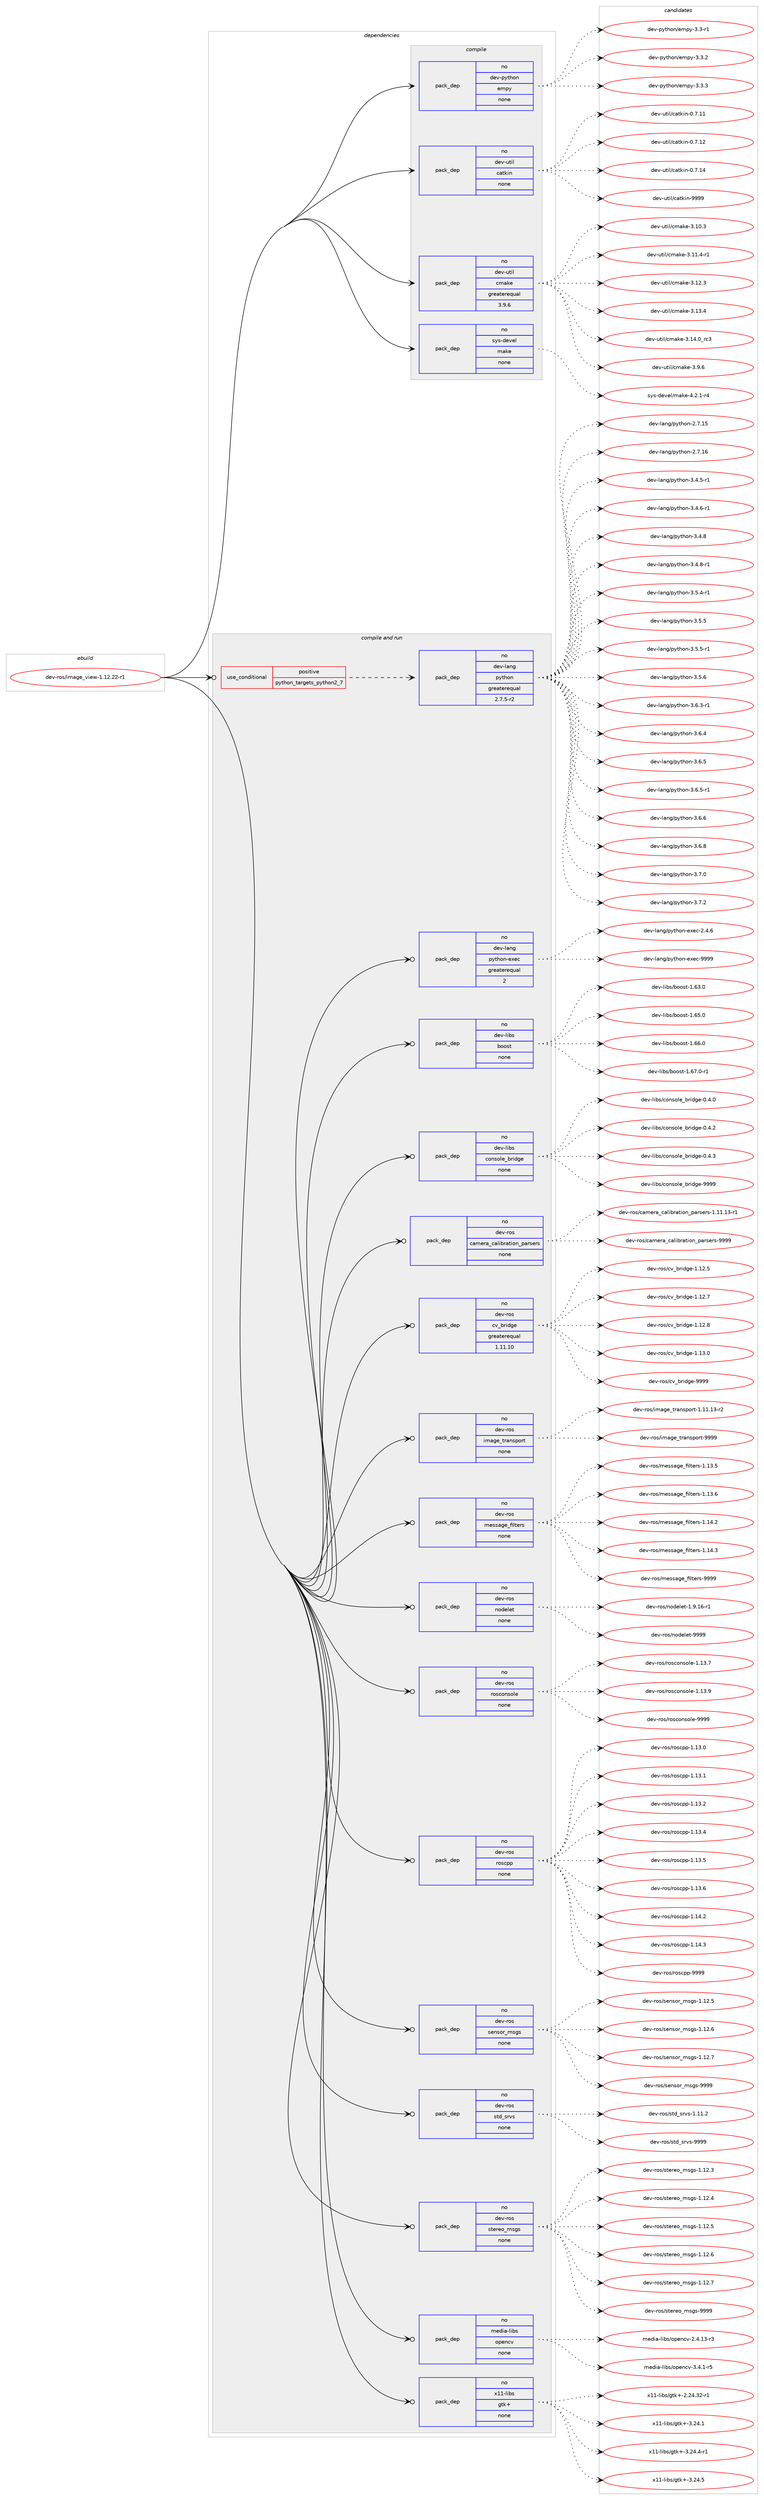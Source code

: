 digraph prolog {

# *************
# Graph options
# *************

newrank=true;
concentrate=true;
compound=true;
graph [rankdir=LR,fontname=Helvetica,fontsize=10,ranksep=1.5];#, ranksep=2.5, nodesep=0.2];
edge  [arrowhead=vee];
node  [fontname=Helvetica,fontsize=10];

# **********
# The ebuild
# **********

subgraph cluster_leftcol {
color=gray;
rank=same;
label=<<i>ebuild</i>>;
id [label="dev-ros/image_view-1.12.22-r1", color=red, width=4, href="../dev-ros/image_view-1.12.22-r1.svg"];
}

# ****************
# The dependencies
# ****************

subgraph cluster_midcol {
color=gray;
label=<<i>dependencies</i>>;
subgraph cluster_compile {
fillcolor="#eeeeee";
style=filled;
label=<<i>compile</i>>;
subgraph pack1045644 {
dependency1457762 [label=<<TABLE BORDER="0" CELLBORDER="1" CELLSPACING="0" CELLPADDING="4" WIDTH="220"><TR><TD ROWSPAN="6" CELLPADDING="30">pack_dep</TD></TR><TR><TD WIDTH="110">no</TD></TR><TR><TD>dev-python</TD></TR><TR><TD>empy</TD></TR><TR><TD>none</TD></TR><TR><TD></TD></TR></TABLE>>, shape=none, color=blue];
}
id:e -> dependency1457762:w [weight=20,style="solid",arrowhead="vee"];
subgraph pack1045645 {
dependency1457763 [label=<<TABLE BORDER="0" CELLBORDER="1" CELLSPACING="0" CELLPADDING="4" WIDTH="220"><TR><TD ROWSPAN="6" CELLPADDING="30">pack_dep</TD></TR><TR><TD WIDTH="110">no</TD></TR><TR><TD>dev-util</TD></TR><TR><TD>catkin</TD></TR><TR><TD>none</TD></TR><TR><TD></TD></TR></TABLE>>, shape=none, color=blue];
}
id:e -> dependency1457763:w [weight=20,style="solid",arrowhead="vee"];
subgraph pack1045646 {
dependency1457764 [label=<<TABLE BORDER="0" CELLBORDER="1" CELLSPACING="0" CELLPADDING="4" WIDTH="220"><TR><TD ROWSPAN="6" CELLPADDING="30">pack_dep</TD></TR><TR><TD WIDTH="110">no</TD></TR><TR><TD>dev-util</TD></TR><TR><TD>cmake</TD></TR><TR><TD>greaterequal</TD></TR><TR><TD>3.9.6</TD></TR></TABLE>>, shape=none, color=blue];
}
id:e -> dependency1457764:w [weight=20,style="solid",arrowhead="vee"];
subgraph pack1045647 {
dependency1457765 [label=<<TABLE BORDER="0" CELLBORDER="1" CELLSPACING="0" CELLPADDING="4" WIDTH="220"><TR><TD ROWSPAN="6" CELLPADDING="30">pack_dep</TD></TR><TR><TD WIDTH="110">no</TD></TR><TR><TD>sys-devel</TD></TR><TR><TD>make</TD></TR><TR><TD>none</TD></TR><TR><TD></TD></TR></TABLE>>, shape=none, color=blue];
}
id:e -> dependency1457765:w [weight=20,style="solid",arrowhead="vee"];
}
subgraph cluster_compileandrun {
fillcolor="#eeeeee";
style=filled;
label=<<i>compile and run</i>>;
subgraph cond388728 {
dependency1457766 [label=<<TABLE BORDER="0" CELLBORDER="1" CELLSPACING="0" CELLPADDING="4"><TR><TD ROWSPAN="3" CELLPADDING="10">use_conditional</TD></TR><TR><TD>positive</TD></TR><TR><TD>python_targets_python2_7</TD></TR></TABLE>>, shape=none, color=red];
subgraph pack1045648 {
dependency1457767 [label=<<TABLE BORDER="0" CELLBORDER="1" CELLSPACING="0" CELLPADDING="4" WIDTH="220"><TR><TD ROWSPAN="6" CELLPADDING="30">pack_dep</TD></TR><TR><TD WIDTH="110">no</TD></TR><TR><TD>dev-lang</TD></TR><TR><TD>python</TD></TR><TR><TD>greaterequal</TD></TR><TR><TD>2.7.5-r2</TD></TR></TABLE>>, shape=none, color=blue];
}
dependency1457766:e -> dependency1457767:w [weight=20,style="dashed",arrowhead="vee"];
}
id:e -> dependency1457766:w [weight=20,style="solid",arrowhead="odotvee"];
subgraph pack1045649 {
dependency1457768 [label=<<TABLE BORDER="0" CELLBORDER="1" CELLSPACING="0" CELLPADDING="4" WIDTH="220"><TR><TD ROWSPAN="6" CELLPADDING="30">pack_dep</TD></TR><TR><TD WIDTH="110">no</TD></TR><TR><TD>dev-lang</TD></TR><TR><TD>python-exec</TD></TR><TR><TD>greaterequal</TD></TR><TR><TD>2</TD></TR></TABLE>>, shape=none, color=blue];
}
id:e -> dependency1457768:w [weight=20,style="solid",arrowhead="odotvee"];
subgraph pack1045650 {
dependency1457769 [label=<<TABLE BORDER="0" CELLBORDER="1" CELLSPACING="0" CELLPADDING="4" WIDTH="220"><TR><TD ROWSPAN="6" CELLPADDING="30">pack_dep</TD></TR><TR><TD WIDTH="110">no</TD></TR><TR><TD>dev-libs</TD></TR><TR><TD>boost</TD></TR><TR><TD>none</TD></TR><TR><TD></TD></TR></TABLE>>, shape=none, color=blue];
}
id:e -> dependency1457769:w [weight=20,style="solid",arrowhead="odotvee"];
subgraph pack1045651 {
dependency1457770 [label=<<TABLE BORDER="0" CELLBORDER="1" CELLSPACING="0" CELLPADDING="4" WIDTH="220"><TR><TD ROWSPAN="6" CELLPADDING="30">pack_dep</TD></TR><TR><TD WIDTH="110">no</TD></TR><TR><TD>dev-libs</TD></TR><TR><TD>console_bridge</TD></TR><TR><TD>none</TD></TR><TR><TD></TD></TR></TABLE>>, shape=none, color=blue];
}
id:e -> dependency1457770:w [weight=20,style="solid",arrowhead="odotvee"];
subgraph pack1045652 {
dependency1457771 [label=<<TABLE BORDER="0" CELLBORDER="1" CELLSPACING="0" CELLPADDING="4" WIDTH="220"><TR><TD ROWSPAN="6" CELLPADDING="30">pack_dep</TD></TR><TR><TD WIDTH="110">no</TD></TR><TR><TD>dev-ros</TD></TR><TR><TD>camera_calibration_parsers</TD></TR><TR><TD>none</TD></TR><TR><TD></TD></TR></TABLE>>, shape=none, color=blue];
}
id:e -> dependency1457771:w [weight=20,style="solid",arrowhead="odotvee"];
subgraph pack1045653 {
dependency1457772 [label=<<TABLE BORDER="0" CELLBORDER="1" CELLSPACING="0" CELLPADDING="4" WIDTH="220"><TR><TD ROWSPAN="6" CELLPADDING="30">pack_dep</TD></TR><TR><TD WIDTH="110">no</TD></TR><TR><TD>dev-ros</TD></TR><TR><TD>cv_bridge</TD></TR><TR><TD>greaterequal</TD></TR><TR><TD>1.11.10</TD></TR></TABLE>>, shape=none, color=blue];
}
id:e -> dependency1457772:w [weight=20,style="solid",arrowhead="odotvee"];
subgraph pack1045654 {
dependency1457773 [label=<<TABLE BORDER="0" CELLBORDER="1" CELLSPACING="0" CELLPADDING="4" WIDTH="220"><TR><TD ROWSPAN="6" CELLPADDING="30">pack_dep</TD></TR><TR><TD WIDTH="110">no</TD></TR><TR><TD>dev-ros</TD></TR><TR><TD>image_transport</TD></TR><TR><TD>none</TD></TR><TR><TD></TD></TR></TABLE>>, shape=none, color=blue];
}
id:e -> dependency1457773:w [weight=20,style="solid",arrowhead="odotvee"];
subgraph pack1045655 {
dependency1457774 [label=<<TABLE BORDER="0" CELLBORDER="1" CELLSPACING="0" CELLPADDING="4" WIDTH="220"><TR><TD ROWSPAN="6" CELLPADDING="30">pack_dep</TD></TR><TR><TD WIDTH="110">no</TD></TR><TR><TD>dev-ros</TD></TR><TR><TD>message_filters</TD></TR><TR><TD>none</TD></TR><TR><TD></TD></TR></TABLE>>, shape=none, color=blue];
}
id:e -> dependency1457774:w [weight=20,style="solid",arrowhead="odotvee"];
subgraph pack1045656 {
dependency1457775 [label=<<TABLE BORDER="0" CELLBORDER="1" CELLSPACING="0" CELLPADDING="4" WIDTH="220"><TR><TD ROWSPAN="6" CELLPADDING="30">pack_dep</TD></TR><TR><TD WIDTH="110">no</TD></TR><TR><TD>dev-ros</TD></TR><TR><TD>nodelet</TD></TR><TR><TD>none</TD></TR><TR><TD></TD></TR></TABLE>>, shape=none, color=blue];
}
id:e -> dependency1457775:w [weight=20,style="solid",arrowhead="odotvee"];
subgraph pack1045657 {
dependency1457776 [label=<<TABLE BORDER="0" CELLBORDER="1" CELLSPACING="0" CELLPADDING="4" WIDTH="220"><TR><TD ROWSPAN="6" CELLPADDING="30">pack_dep</TD></TR><TR><TD WIDTH="110">no</TD></TR><TR><TD>dev-ros</TD></TR><TR><TD>rosconsole</TD></TR><TR><TD>none</TD></TR><TR><TD></TD></TR></TABLE>>, shape=none, color=blue];
}
id:e -> dependency1457776:w [weight=20,style="solid",arrowhead="odotvee"];
subgraph pack1045658 {
dependency1457777 [label=<<TABLE BORDER="0" CELLBORDER="1" CELLSPACING="0" CELLPADDING="4" WIDTH="220"><TR><TD ROWSPAN="6" CELLPADDING="30">pack_dep</TD></TR><TR><TD WIDTH="110">no</TD></TR><TR><TD>dev-ros</TD></TR><TR><TD>roscpp</TD></TR><TR><TD>none</TD></TR><TR><TD></TD></TR></TABLE>>, shape=none, color=blue];
}
id:e -> dependency1457777:w [weight=20,style="solid",arrowhead="odotvee"];
subgraph pack1045659 {
dependency1457778 [label=<<TABLE BORDER="0" CELLBORDER="1" CELLSPACING="0" CELLPADDING="4" WIDTH="220"><TR><TD ROWSPAN="6" CELLPADDING="30">pack_dep</TD></TR><TR><TD WIDTH="110">no</TD></TR><TR><TD>dev-ros</TD></TR><TR><TD>sensor_msgs</TD></TR><TR><TD>none</TD></TR><TR><TD></TD></TR></TABLE>>, shape=none, color=blue];
}
id:e -> dependency1457778:w [weight=20,style="solid",arrowhead="odotvee"];
subgraph pack1045660 {
dependency1457779 [label=<<TABLE BORDER="0" CELLBORDER="1" CELLSPACING="0" CELLPADDING="4" WIDTH="220"><TR><TD ROWSPAN="6" CELLPADDING="30">pack_dep</TD></TR><TR><TD WIDTH="110">no</TD></TR><TR><TD>dev-ros</TD></TR><TR><TD>std_srvs</TD></TR><TR><TD>none</TD></TR><TR><TD></TD></TR></TABLE>>, shape=none, color=blue];
}
id:e -> dependency1457779:w [weight=20,style="solid",arrowhead="odotvee"];
subgraph pack1045661 {
dependency1457780 [label=<<TABLE BORDER="0" CELLBORDER="1" CELLSPACING="0" CELLPADDING="4" WIDTH="220"><TR><TD ROWSPAN="6" CELLPADDING="30">pack_dep</TD></TR><TR><TD WIDTH="110">no</TD></TR><TR><TD>dev-ros</TD></TR><TR><TD>stereo_msgs</TD></TR><TR><TD>none</TD></TR><TR><TD></TD></TR></TABLE>>, shape=none, color=blue];
}
id:e -> dependency1457780:w [weight=20,style="solid",arrowhead="odotvee"];
subgraph pack1045662 {
dependency1457781 [label=<<TABLE BORDER="0" CELLBORDER="1" CELLSPACING="0" CELLPADDING="4" WIDTH="220"><TR><TD ROWSPAN="6" CELLPADDING="30">pack_dep</TD></TR><TR><TD WIDTH="110">no</TD></TR><TR><TD>media-libs</TD></TR><TR><TD>opencv</TD></TR><TR><TD>none</TD></TR><TR><TD></TD></TR></TABLE>>, shape=none, color=blue];
}
id:e -> dependency1457781:w [weight=20,style="solid",arrowhead="odotvee"];
subgraph pack1045663 {
dependency1457782 [label=<<TABLE BORDER="0" CELLBORDER="1" CELLSPACING="0" CELLPADDING="4" WIDTH="220"><TR><TD ROWSPAN="6" CELLPADDING="30">pack_dep</TD></TR><TR><TD WIDTH="110">no</TD></TR><TR><TD>x11-libs</TD></TR><TR><TD>gtk+</TD></TR><TR><TD>none</TD></TR><TR><TD></TD></TR></TABLE>>, shape=none, color=blue];
}
id:e -> dependency1457782:w [weight=20,style="solid",arrowhead="odotvee"];
}
subgraph cluster_run {
fillcolor="#eeeeee";
style=filled;
label=<<i>run</i>>;
}
}

# **************
# The candidates
# **************

subgraph cluster_choices {
rank=same;
color=gray;
label=<<i>candidates</i>>;

subgraph choice1045644 {
color=black;
nodesep=1;
choice1001011184511212111610411111047101109112121455146514511449 [label="dev-python/empy-3.3-r1", color=red, width=4,href="../dev-python/empy-3.3-r1.svg"];
choice1001011184511212111610411111047101109112121455146514650 [label="dev-python/empy-3.3.2", color=red, width=4,href="../dev-python/empy-3.3.2.svg"];
choice1001011184511212111610411111047101109112121455146514651 [label="dev-python/empy-3.3.3", color=red, width=4,href="../dev-python/empy-3.3.3.svg"];
dependency1457762:e -> choice1001011184511212111610411111047101109112121455146514511449:w [style=dotted,weight="100"];
dependency1457762:e -> choice1001011184511212111610411111047101109112121455146514650:w [style=dotted,weight="100"];
dependency1457762:e -> choice1001011184511212111610411111047101109112121455146514651:w [style=dotted,weight="100"];
}
subgraph choice1045645 {
color=black;
nodesep=1;
choice1001011184511711610510847999711610710511045484655464949 [label="dev-util/catkin-0.7.11", color=red, width=4,href="../dev-util/catkin-0.7.11.svg"];
choice1001011184511711610510847999711610710511045484655464950 [label="dev-util/catkin-0.7.12", color=red, width=4,href="../dev-util/catkin-0.7.12.svg"];
choice1001011184511711610510847999711610710511045484655464952 [label="dev-util/catkin-0.7.14", color=red, width=4,href="../dev-util/catkin-0.7.14.svg"];
choice100101118451171161051084799971161071051104557575757 [label="dev-util/catkin-9999", color=red, width=4,href="../dev-util/catkin-9999.svg"];
dependency1457763:e -> choice1001011184511711610510847999711610710511045484655464949:w [style=dotted,weight="100"];
dependency1457763:e -> choice1001011184511711610510847999711610710511045484655464950:w [style=dotted,weight="100"];
dependency1457763:e -> choice1001011184511711610510847999711610710511045484655464952:w [style=dotted,weight="100"];
dependency1457763:e -> choice100101118451171161051084799971161071051104557575757:w [style=dotted,weight="100"];
}
subgraph choice1045646 {
color=black;
nodesep=1;
choice1001011184511711610510847991099710710145514649484651 [label="dev-util/cmake-3.10.3", color=red, width=4,href="../dev-util/cmake-3.10.3.svg"];
choice10010111845117116105108479910997107101455146494946524511449 [label="dev-util/cmake-3.11.4-r1", color=red, width=4,href="../dev-util/cmake-3.11.4-r1.svg"];
choice1001011184511711610510847991099710710145514649504651 [label="dev-util/cmake-3.12.3", color=red, width=4,href="../dev-util/cmake-3.12.3.svg"];
choice1001011184511711610510847991099710710145514649514652 [label="dev-util/cmake-3.13.4", color=red, width=4,href="../dev-util/cmake-3.13.4.svg"];
choice1001011184511711610510847991099710710145514649524648951149951 [label="dev-util/cmake-3.14.0_rc3", color=red, width=4,href="../dev-util/cmake-3.14.0_rc3.svg"];
choice10010111845117116105108479910997107101455146574654 [label="dev-util/cmake-3.9.6", color=red, width=4,href="../dev-util/cmake-3.9.6.svg"];
dependency1457764:e -> choice1001011184511711610510847991099710710145514649484651:w [style=dotted,weight="100"];
dependency1457764:e -> choice10010111845117116105108479910997107101455146494946524511449:w [style=dotted,weight="100"];
dependency1457764:e -> choice1001011184511711610510847991099710710145514649504651:w [style=dotted,weight="100"];
dependency1457764:e -> choice1001011184511711610510847991099710710145514649514652:w [style=dotted,weight="100"];
dependency1457764:e -> choice1001011184511711610510847991099710710145514649524648951149951:w [style=dotted,weight="100"];
dependency1457764:e -> choice10010111845117116105108479910997107101455146574654:w [style=dotted,weight="100"];
}
subgraph choice1045647 {
color=black;
nodesep=1;
choice1151211154510010111810110847109971071014552465046494511452 [label="sys-devel/make-4.2.1-r4", color=red, width=4,href="../sys-devel/make-4.2.1-r4.svg"];
dependency1457765:e -> choice1151211154510010111810110847109971071014552465046494511452:w [style=dotted,weight="100"];
}
subgraph choice1045648 {
color=black;
nodesep=1;
choice10010111845108971101034711212111610411111045504655464953 [label="dev-lang/python-2.7.15", color=red, width=4,href="../dev-lang/python-2.7.15.svg"];
choice10010111845108971101034711212111610411111045504655464954 [label="dev-lang/python-2.7.16", color=red, width=4,href="../dev-lang/python-2.7.16.svg"];
choice1001011184510897110103471121211161041111104551465246534511449 [label="dev-lang/python-3.4.5-r1", color=red, width=4,href="../dev-lang/python-3.4.5-r1.svg"];
choice1001011184510897110103471121211161041111104551465246544511449 [label="dev-lang/python-3.4.6-r1", color=red, width=4,href="../dev-lang/python-3.4.6-r1.svg"];
choice100101118451089711010347112121116104111110455146524656 [label="dev-lang/python-3.4.8", color=red, width=4,href="../dev-lang/python-3.4.8.svg"];
choice1001011184510897110103471121211161041111104551465246564511449 [label="dev-lang/python-3.4.8-r1", color=red, width=4,href="../dev-lang/python-3.4.8-r1.svg"];
choice1001011184510897110103471121211161041111104551465346524511449 [label="dev-lang/python-3.5.4-r1", color=red, width=4,href="../dev-lang/python-3.5.4-r1.svg"];
choice100101118451089711010347112121116104111110455146534653 [label="dev-lang/python-3.5.5", color=red, width=4,href="../dev-lang/python-3.5.5.svg"];
choice1001011184510897110103471121211161041111104551465346534511449 [label="dev-lang/python-3.5.5-r1", color=red, width=4,href="../dev-lang/python-3.5.5-r1.svg"];
choice100101118451089711010347112121116104111110455146534654 [label="dev-lang/python-3.5.6", color=red, width=4,href="../dev-lang/python-3.5.6.svg"];
choice1001011184510897110103471121211161041111104551465446514511449 [label="dev-lang/python-3.6.3-r1", color=red, width=4,href="../dev-lang/python-3.6.3-r1.svg"];
choice100101118451089711010347112121116104111110455146544652 [label="dev-lang/python-3.6.4", color=red, width=4,href="../dev-lang/python-3.6.4.svg"];
choice100101118451089711010347112121116104111110455146544653 [label="dev-lang/python-3.6.5", color=red, width=4,href="../dev-lang/python-3.6.5.svg"];
choice1001011184510897110103471121211161041111104551465446534511449 [label="dev-lang/python-3.6.5-r1", color=red, width=4,href="../dev-lang/python-3.6.5-r1.svg"];
choice100101118451089711010347112121116104111110455146544654 [label="dev-lang/python-3.6.6", color=red, width=4,href="../dev-lang/python-3.6.6.svg"];
choice100101118451089711010347112121116104111110455146544656 [label="dev-lang/python-3.6.8", color=red, width=4,href="../dev-lang/python-3.6.8.svg"];
choice100101118451089711010347112121116104111110455146554648 [label="dev-lang/python-3.7.0", color=red, width=4,href="../dev-lang/python-3.7.0.svg"];
choice100101118451089711010347112121116104111110455146554650 [label="dev-lang/python-3.7.2", color=red, width=4,href="../dev-lang/python-3.7.2.svg"];
dependency1457767:e -> choice10010111845108971101034711212111610411111045504655464953:w [style=dotted,weight="100"];
dependency1457767:e -> choice10010111845108971101034711212111610411111045504655464954:w [style=dotted,weight="100"];
dependency1457767:e -> choice1001011184510897110103471121211161041111104551465246534511449:w [style=dotted,weight="100"];
dependency1457767:e -> choice1001011184510897110103471121211161041111104551465246544511449:w [style=dotted,weight="100"];
dependency1457767:e -> choice100101118451089711010347112121116104111110455146524656:w [style=dotted,weight="100"];
dependency1457767:e -> choice1001011184510897110103471121211161041111104551465246564511449:w [style=dotted,weight="100"];
dependency1457767:e -> choice1001011184510897110103471121211161041111104551465346524511449:w [style=dotted,weight="100"];
dependency1457767:e -> choice100101118451089711010347112121116104111110455146534653:w [style=dotted,weight="100"];
dependency1457767:e -> choice1001011184510897110103471121211161041111104551465346534511449:w [style=dotted,weight="100"];
dependency1457767:e -> choice100101118451089711010347112121116104111110455146534654:w [style=dotted,weight="100"];
dependency1457767:e -> choice1001011184510897110103471121211161041111104551465446514511449:w [style=dotted,weight="100"];
dependency1457767:e -> choice100101118451089711010347112121116104111110455146544652:w [style=dotted,weight="100"];
dependency1457767:e -> choice100101118451089711010347112121116104111110455146544653:w [style=dotted,weight="100"];
dependency1457767:e -> choice1001011184510897110103471121211161041111104551465446534511449:w [style=dotted,weight="100"];
dependency1457767:e -> choice100101118451089711010347112121116104111110455146544654:w [style=dotted,weight="100"];
dependency1457767:e -> choice100101118451089711010347112121116104111110455146544656:w [style=dotted,weight="100"];
dependency1457767:e -> choice100101118451089711010347112121116104111110455146554648:w [style=dotted,weight="100"];
dependency1457767:e -> choice100101118451089711010347112121116104111110455146554650:w [style=dotted,weight="100"];
}
subgraph choice1045649 {
color=black;
nodesep=1;
choice1001011184510897110103471121211161041111104510112010199455046524654 [label="dev-lang/python-exec-2.4.6", color=red, width=4,href="../dev-lang/python-exec-2.4.6.svg"];
choice10010111845108971101034711212111610411111045101120101994557575757 [label="dev-lang/python-exec-9999", color=red, width=4,href="../dev-lang/python-exec-9999.svg"];
dependency1457768:e -> choice1001011184510897110103471121211161041111104510112010199455046524654:w [style=dotted,weight="100"];
dependency1457768:e -> choice10010111845108971101034711212111610411111045101120101994557575757:w [style=dotted,weight="100"];
}
subgraph choice1045650 {
color=black;
nodesep=1;
choice1001011184510810598115479811111111511645494654514648 [label="dev-libs/boost-1.63.0", color=red, width=4,href="../dev-libs/boost-1.63.0.svg"];
choice1001011184510810598115479811111111511645494654534648 [label="dev-libs/boost-1.65.0", color=red, width=4,href="../dev-libs/boost-1.65.0.svg"];
choice1001011184510810598115479811111111511645494654544648 [label="dev-libs/boost-1.66.0", color=red, width=4,href="../dev-libs/boost-1.66.0.svg"];
choice10010111845108105981154798111111115116454946545546484511449 [label="dev-libs/boost-1.67.0-r1", color=red, width=4,href="../dev-libs/boost-1.67.0-r1.svg"];
dependency1457769:e -> choice1001011184510810598115479811111111511645494654514648:w [style=dotted,weight="100"];
dependency1457769:e -> choice1001011184510810598115479811111111511645494654534648:w [style=dotted,weight="100"];
dependency1457769:e -> choice1001011184510810598115479811111111511645494654544648:w [style=dotted,weight="100"];
dependency1457769:e -> choice10010111845108105981154798111111115116454946545546484511449:w [style=dotted,weight="100"];
}
subgraph choice1045651 {
color=black;
nodesep=1;
choice100101118451081059811547991111101151111081019598114105100103101454846524648 [label="dev-libs/console_bridge-0.4.0", color=red, width=4,href="../dev-libs/console_bridge-0.4.0.svg"];
choice100101118451081059811547991111101151111081019598114105100103101454846524650 [label="dev-libs/console_bridge-0.4.2", color=red, width=4,href="../dev-libs/console_bridge-0.4.2.svg"];
choice100101118451081059811547991111101151111081019598114105100103101454846524651 [label="dev-libs/console_bridge-0.4.3", color=red, width=4,href="../dev-libs/console_bridge-0.4.3.svg"];
choice1001011184510810598115479911111011511110810195981141051001031014557575757 [label="dev-libs/console_bridge-9999", color=red, width=4,href="../dev-libs/console_bridge-9999.svg"];
dependency1457770:e -> choice100101118451081059811547991111101151111081019598114105100103101454846524648:w [style=dotted,weight="100"];
dependency1457770:e -> choice100101118451081059811547991111101151111081019598114105100103101454846524650:w [style=dotted,weight="100"];
dependency1457770:e -> choice100101118451081059811547991111101151111081019598114105100103101454846524651:w [style=dotted,weight="100"];
dependency1457770:e -> choice1001011184510810598115479911111011511110810195981141051001031014557575757:w [style=dotted,weight="100"];
}
subgraph choice1045652 {
color=black;
nodesep=1;
choice10010111845114111115479997109101114979599971081059811497116105111110951129711411510111411545494649494649514511449 [label="dev-ros/camera_calibration_parsers-1.11.13-r1", color=red, width=4,href="../dev-ros/camera_calibration_parsers-1.11.13-r1.svg"];
choice1001011184511411111547999710910111497959997108105981149711610511111095112971141151011141154557575757 [label="dev-ros/camera_calibration_parsers-9999", color=red, width=4,href="../dev-ros/camera_calibration_parsers-9999.svg"];
dependency1457771:e -> choice10010111845114111115479997109101114979599971081059811497116105111110951129711411510111411545494649494649514511449:w [style=dotted,weight="100"];
dependency1457771:e -> choice1001011184511411111547999710910111497959997108105981149711610511111095112971141151011141154557575757:w [style=dotted,weight="100"];
}
subgraph choice1045653 {
color=black;
nodesep=1;
choice100101118451141111154799118959811410510010310145494649504653 [label="dev-ros/cv_bridge-1.12.5", color=red, width=4,href="../dev-ros/cv_bridge-1.12.5.svg"];
choice100101118451141111154799118959811410510010310145494649504655 [label="dev-ros/cv_bridge-1.12.7", color=red, width=4,href="../dev-ros/cv_bridge-1.12.7.svg"];
choice100101118451141111154799118959811410510010310145494649504656 [label="dev-ros/cv_bridge-1.12.8", color=red, width=4,href="../dev-ros/cv_bridge-1.12.8.svg"];
choice100101118451141111154799118959811410510010310145494649514648 [label="dev-ros/cv_bridge-1.13.0", color=red, width=4,href="../dev-ros/cv_bridge-1.13.0.svg"];
choice10010111845114111115479911895981141051001031014557575757 [label="dev-ros/cv_bridge-9999", color=red, width=4,href="../dev-ros/cv_bridge-9999.svg"];
dependency1457772:e -> choice100101118451141111154799118959811410510010310145494649504653:w [style=dotted,weight="100"];
dependency1457772:e -> choice100101118451141111154799118959811410510010310145494649504655:w [style=dotted,weight="100"];
dependency1457772:e -> choice100101118451141111154799118959811410510010310145494649504656:w [style=dotted,weight="100"];
dependency1457772:e -> choice100101118451141111154799118959811410510010310145494649514648:w [style=dotted,weight="100"];
dependency1457772:e -> choice10010111845114111115479911895981141051001031014557575757:w [style=dotted,weight="100"];
}
subgraph choice1045654 {
color=black;
nodesep=1;
choice100101118451141111154710510997103101951161149711011511211111411645494649494649514511450 [label="dev-ros/image_transport-1.11.13-r2", color=red, width=4,href="../dev-ros/image_transport-1.11.13-r2.svg"];
choice10010111845114111115471051099710310195116114971101151121111141164557575757 [label="dev-ros/image_transport-9999", color=red, width=4,href="../dev-ros/image_transport-9999.svg"];
dependency1457773:e -> choice100101118451141111154710510997103101951161149711011511211111411645494649494649514511450:w [style=dotted,weight="100"];
dependency1457773:e -> choice10010111845114111115471051099710310195116114971101151121111141164557575757:w [style=dotted,weight="100"];
}
subgraph choice1045655 {
color=black;
nodesep=1;
choice1001011184511411111547109101115115971031019510210510811610111411545494649514653 [label="dev-ros/message_filters-1.13.5", color=red, width=4,href="../dev-ros/message_filters-1.13.5.svg"];
choice1001011184511411111547109101115115971031019510210510811610111411545494649514654 [label="dev-ros/message_filters-1.13.6", color=red, width=4,href="../dev-ros/message_filters-1.13.6.svg"];
choice1001011184511411111547109101115115971031019510210510811610111411545494649524650 [label="dev-ros/message_filters-1.14.2", color=red, width=4,href="../dev-ros/message_filters-1.14.2.svg"];
choice1001011184511411111547109101115115971031019510210510811610111411545494649524651 [label="dev-ros/message_filters-1.14.3", color=red, width=4,href="../dev-ros/message_filters-1.14.3.svg"];
choice100101118451141111154710910111511597103101951021051081161011141154557575757 [label="dev-ros/message_filters-9999", color=red, width=4,href="../dev-ros/message_filters-9999.svg"];
dependency1457774:e -> choice1001011184511411111547109101115115971031019510210510811610111411545494649514653:w [style=dotted,weight="100"];
dependency1457774:e -> choice1001011184511411111547109101115115971031019510210510811610111411545494649514654:w [style=dotted,weight="100"];
dependency1457774:e -> choice1001011184511411111547109101115115971031019510210510811610111411545494649524650:w [style=dotted,weight="100"];
dependency1457774:e -> choice1001011184511411111547109101115115971031019510210510811610111411545494649524651:w [style=dotted,weight="100"];
dependency1457774:e -> choice100101118451141111154710910111511597103101951021051081161011141154557575757:w [style=dotted,weight="100"];
}
subgraph choice1045656 {
color=black;
nodesep=1;
choice1001011184511411111547110111100101108101116454946574649544511449 [label="dev-ros/nodelet-1.9.16-r1", color=red, width=4,href="../dev-ros/nodelet-1.9.16-r1.svg"];
choice10010111845114111115471101111001011081011164557575757 [label="dev-ros/nodelet-9999", color=red, width=4,href="../dev-ros/nodelet-9999.svg"];
dependency1457775:e -> choice1001011184511411111547110111100101108101116454946574649544511449:w [style=dotted,weight="100"];
dependency1457775:e -> choice10010111845114111115471101111001011081011164557575757:w [style=dotted,weight="100"];
}
subgraph choice1045657 {
color=black;
nodesep=1;
choice10010111845114111115471141111159911111011511110810145494649514655 [label="dev-ros/rosconsole-1.13.7", color=red, width=4,href="../dev-ros/rosconsole-1.13.7.svg"];
choice10010111845114111115471141111159911111011511110810145494649514657 [label="dev-ros/rosconsole-1.13.9", color=red, width=4,href="../dev-ros/rosconsole-1.13.9.svg"];
choice1001011184511411111547114111115991111101151111081014557575757 [label="dev-ros/rosconsole-9999", color=red, width=4,href="../dev-ros/rosconsole-9999.svg"];
dependency1457776:e -> choice10010111845114111115471141111159911111011511110810145494649514655:w [style=dotted,weight="100"];
dependency1457776:e -> choice10010111845114111115471141111159911111011511110810145494649514657:w [style=dotted,weight="100"];
dependency1457776:e -> choice1001011184511411111547114111115991111101151111081014557575757:w [style=dotted,weight="100"];
}
subgraph choice1045658 {
color=black;
nodesep=1;
choice10010111845114111115471141111159911211245494649514648 [label="dev-ros/roscpp-1.13.0", color=red, width=4,href="../dev-ros/roscpp-1.13.0.svg"];
choice10010111845114111115471141111159911211245494649514649 [label="dev-ros/roscpp-1.13.1", color=red, width=4,href="../dev-ros/roscpp-1.13.1.svg"];
choice10010111845114111115471141111159911211245494649514650 [label="dev-ros/roscpp-1.13.2", color=red, width=4,href="../dev-ros/roscpp-1.13.2.svg"];
choice10010111845114111115471141111159911211245494649514652 [label="dev-ros/roscpp-1.13.4", color=red, width=4,href="../dev-ros/roscpp-1.13.4.svg"];
choice10010111845114111115471141111159911211245494649514653 [label="dev-ros/roscpp-1.13.5", color=red, width=4,href="../dev-ros/roscpp-1.13.5.svg"];
choice10010111845114111115471141111159911211245494649514654 [label="dev-ros/roscpp-1.13.6", color=red, width=4,href="../dev-ros/roscpp-1.13.6.svg"];
choice10010111845114111115471141111159911211245494649524650 [label="dev-ros/roscpp-1.14.2", color=red, width=4,href="../dev-ros/roscpp-1.14.2.svg"];
choice10010111845114111115471141111159911211245494649524651 [label="dev-ros/roscpp-1.14.3", color=red, width=4,href="../dev-ros/roscpp-1.14.3.svg"];
choice1001011184511411111547114111115991121124557575757 [label="dev-ros/roscpp-9999", color=red, width=4,href="../dev-ros/roscpp-9999.svg"];
dependency1457777:e -> choice10010111845114111115471141111159911211245494649514648:w [style=dotted,weight="100"];
dependency1457777:e -> choice10010111845114111115471141111159911211245494649514649:w [style=dotted,weight="100"];
dependency1457777:e -> choice10010111845114111115471141111159911211245494649514650:w [style=dotted,weight="100"];
dependency1457777:e -> choice10010111845114111115471141111159911211245494649514652:w [style=dotted,weight="100"];
dependency1457777:e -> choice10010111845114111115471141111159911211245494649514653:w [style=dotted,weight="100"];
dependency1457777:e -> choice10010111845114111115471141111159911211245494649514654:w [style=dotted,weight="100"];
dependency1457777:e -> choice10010111845114111115471141111159911211245494649524650:w [style=dotted,weight="100"];
dependency1457777:e -> choice10010111845114111115471141111159911211245494649524651:w [style=dotted,weight="100"];
dependency1457777:e -> choice1001011184511411111547114111115991121124557575757:w [style=dotted,weight="100"];
}
subgraph choice1045659 {
color=black;
nodesep=1;
choice10010111845114111115471151011101151111149510911510311545494649504653 [label="dev-ros/sensor_msgs-1.12.5", color=red, width=4,href="../dev-ros/sensor_msgs-1.12.5.svg"];
choice10010111845114111115471151011101151111149510911510311545494649504654 [label="dev-ros/sensor_msgs-1.12.6", color=red, width=4,href="../dev-ros/sensor_msgs-1.12.6.svg"];
choice10010111845114111115471151011101151111149510911510311545494649504655 [label="dev-ros/sensor_msgs-1.12.7", color=red, width=4,href="../dev-ros/sensor_msgs-1.12.7.svg"];
choice1001011184511411111547115101110115111114951091151031154557575757 [label="dev-ros/sensor_msgs-9999", color=red, width=4,href="../dev-ros/sensor_msgs-9999.svg"];
dependency1457778:e -> choice10010111845114111115471151011101151111149510911510311545494649504653:w [style=dotted,weight="100"];
dependency1457778:e -> choice10010111845114111115471151011101151111149510911510311545494649504654:w [style=dotted,weight="100"];
dependency1457778:e -> choice10010111845114111115471151011101151111149510911510311545494649504655:w [style=dotted,weight="100"];
dependency1457778:e -> choice1001011184511411111547115101110115111114951091151031154557575757:w [style=dotted,weight="100"];
}
subgraph choice1045660 {
color=black;
nodesep=1;
choice10010111845114111115471151161009511511411811545494649494650 [label="dev-ros/std_srvs-1.11.2", color=red, width=4,href="../dev-ros/std_srvs-1.11.2.svg"];
choice1001011184511411111547115116100951151141181154557575757 [label="dev-ros/std_srvs-9999", color=red, width=4,href="../dev-ros/std_srvs-9999.svg"];
dependency1457779:e -> choice10010111845114111115471151161009511511411811545494649494650:w [style=dotted,weight="100"];
dependency1457779:e -> choice1001011184511411111547115116100951151141181154557575757:w [style=dotted,weight="100"];
}
subgraph choice1045661 {
color=black;
nodesep=1;
choice10010111845114111115471151161011141011119510911510311545494649504651 [label="dev-ros/stereo_msgs-1.12.3", color=red, width=4,href="../dev-ros/stereo_msgs-1.12.3.svg"];
choice10010111845114111115471151161011141011119510911510311545494649504652 [label="dev-ros/stereo_msgs-1.12.4", color=red, width=4,href="../dev-ros/stereo_msgs-1.12.4.svg"];
choice10010111845114111115471151161011141011119510911510311545494649504653 [label="dev-ros/stereo_msgs-1.12.5", color=red, width=4,href="../dev-ros/stereo_msgs-1.12.5.svg"];
choice10010111845114111115471151161011141011119510911510311545494649504654 [label="dev-ros/stereo_msgs-1.12.6", color=red, width=4,href="../dev-ros/stereo_msgs-1.12.6.svg"];
choice10010111845114111115471151161011141011119510911510311545494649504655 [label="dev-ros/stereo_msgs-1.12.7", color=red, width=4,href="../dev-ros/stereo_msgs-1.12.7.svg"];
choice1001011184511411111547115116101114101111951091151031154557575757 [label="dev-ros/stereo_msgs-9999", color=red, width=4,href="../dev-ros/stereo_msgs-9999.svg"];
dependency1457780:e -> choice10010111845114111115471151161011141011119510911510311545494649504651:w [style=dotted,weight="100"];
dependency1457780:e -> choice10010111845114111115471151161011141011119510911510311545494649504652:w [style=dotted,weight="100"];
dependency1457780:e -> choice10010111845114111115471151161011141011119510911510311545494649504653:w [style=dotted,weight="100"];
dependency1457780:e -> choice10010111845114111115471151161011141011119510911510311545494649504654:w [style=dotted,weight="100"];
dependency1457780:e -> choice10010111845114111115471151161011141011119510911510311545494649504655:w [style=dotted,weight="100"];
dependency1457780:e -> choice1001011184511411111547115116101114101111951091151031154557575757:w [style=dotted,weight="100"];
}
subgraph choice1045662 {
color=black;
nodesep=1;
choice1091011001059745108105981154711111210111099118455046524649514511451 [label="media-libs/opencv-2.4.13-r3", color=red, width=4,href="../media-libs/opencv-2.4.13-r3.svg"];
choice10910110010597451081059811547111112101110991184551465246494511453 [label="media-libs/opencv-3.4.1-r5", color=red, width=4,href="../media-libs/opencv-3.4.1-r5.svg"];
dependency1457781:e -> choice1091011001059745108105981154711111210111099118455046524649514511451:w [style=dotted,weight="100"];
dependency1457781:e -> choice10910110010597451081059811547111112101110991184551465246494511453:w [style=dotted,weight="100"];
}
subgraph choice1045663 {
color=black;
nodesep=1;
choice12049494510810598115471031161074345504650524651504511449 [label="x11-libs/gtk+-2.24.32-r1", color=red, width=4,href="../x11-libs/gtk+-2.24.32-r1.svg"];
choice12049494510810598115471031161074345514650524649 [label="x11-libs/gtk+-3.24.1", color=red, width=4,href="../x11-libs/gtk+-3.24.1.svg"];
choice120494945108105981154710311610743455146505246524511449 [label="x11-libs/gtk+-3.24.4-r1", color=red, width=4,href="../x11-libs/gtk+-3.24.4-r1.svg"];
choice12049494510810598115471031161074345514650524653 [label="x11-libs/gtk+-3.24.5", color=red, width=4,href="../x11-libs/gtk+-3.24.5.svg"];
dependency1457782:e -> choice12049494510810598115471031161074345504650524651504511449:w [style=dotted,weight="100"];
dependency1457782:e -> choice12049494510810598115471031161074345514650524649:w [style=dotted,weight="100"];
dependency1457782:e -> choice120494945108105981154710311610743455146505246524511449:w [style=dotted,weight="100"];
dependency1457782:e -> choice12049494510810598115471031161074345514650524653:w [style=dotted,weight="100"];
}
}

}
